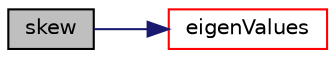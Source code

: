 digraph "skew"
{
  bgcolor="transparent";
  edge [fontname="Helvetica",fontsize="10",labelfontname="Helvetica",labelfontsize="10"];
  node [fontname="Helvetica",fontsize="10",shape=record];
  rankdir="LR";
  Node89662 [label="skew",height=0.2,width=0.4,color="black", fillcolor="grey75", style="filled", fontcolor="black"];
  Node89662 -> Node89663 [color="midnightblue",fontsize="10",style="solid",fontname="Helvetica"];
  Node89663 [label="eigenValues",height=0.2,width=0.4,color="red",URL="$a21851.html#aa0c4e4f4bfc484852c8d9a8aa36525ef"];
}
